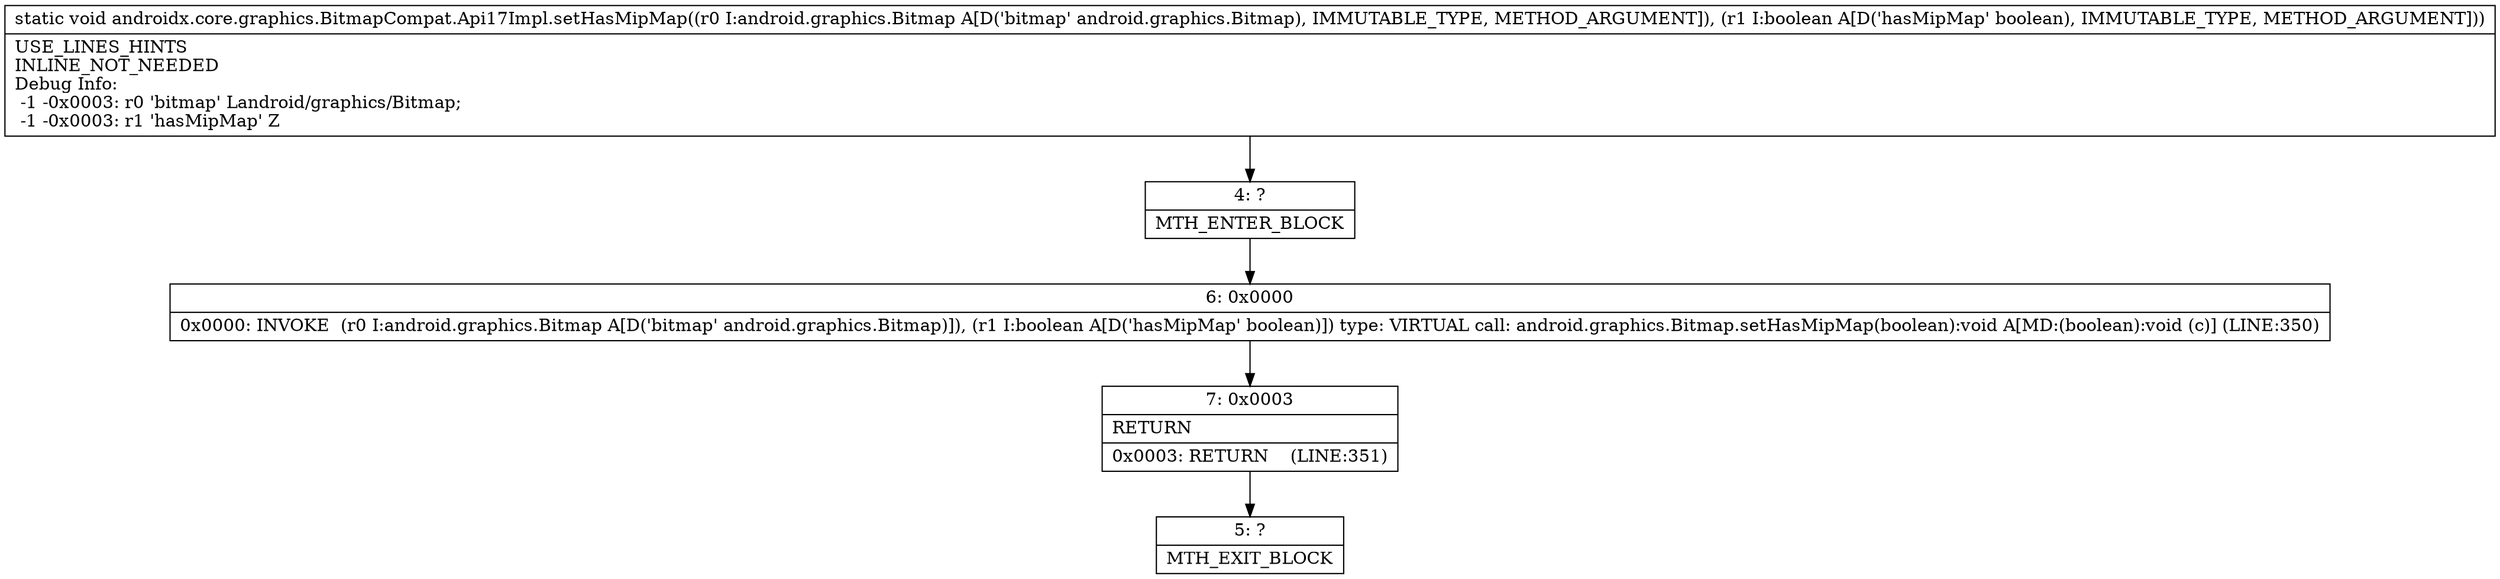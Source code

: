 digraph "CFG forandroidx.core.graphics.BitmapCompat.Api17Impl.setHasMipMap(Landroid\/graphics\/Bitmap;Z)V" {
Node_4 [shape=record,label="{4\:\ ?|MTH_ENTER_BLOCK\l}"];
Node_6 [shape=record,label="{6\:\ 0x0000|0x0000: INVOKE  (r0 I:android.graphics.Bitmap A[D('bitmap' android.graphics.Bitmap)]), (r1 I:boolean A[D('hasMipMap' boolean)]) type: VIRTUAL call: android.graphics.Bitmap.setHasMipMap(boolean):void A[MD:(boolean):void (c)] (LINE:350)\l}"];
Node_7 [shape=record,label="{7\:\ 0x0003|RETURN\l|0x0003: RETURN    (LINE:351)\l}"];
Node_5 [shape=record,label="{5\:\ ?|MTH_EXIT_BLOCK\l}"];
MethodNode[shape=record,label="{static void androidx.core.graphics.BitmapCompat.Api17Impl.setHasMipMap((r0 I:android.graphics.Bitmap A[D('bitmap' android.graphics.Bitmap), IMMUTABLE_TYPE, METHOD_ARGUMENT]), (r1 I:boolean A[D('hasMipMap' boolean), IMMUTABLE_TYPE, METHOD_ARGUMENT]))  | USE_LINES_HINTS\lINLINE_NOT_NEEDED\lDebug Info:\l  \-1 \-0x0003: r0 'bitmap' Landroid\/graphics\/Bitmap;\l  \-1 \-0x0003: r1 'hasMipMap' Z\l}"];
MethodNode -> Node_4;Node_4 -> Node_6;
Node_6 -> Node_7;
Node_7 -> Node_5;
}

